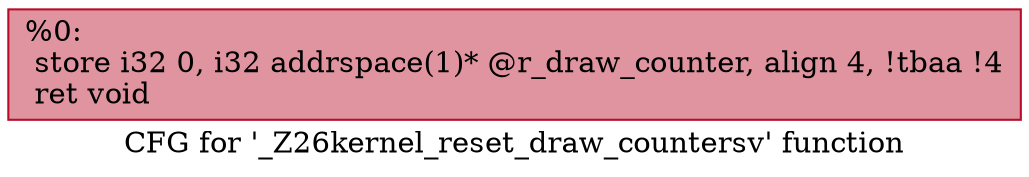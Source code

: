 digraph "CFG for '_Z26kernel_reset_draw_countersv' function" {
	label="CFG for '_Z26kernel_reset_draw_countersv' function";

	Node0x4d485c0 [shape=record,color="#b70d28ff", style=filled, fillcolor="#b70d2870",label="{%0:\l  store i32 0, i32 addrspace(1)* @r_draw_counter, align 4, !tbaa !4\l  ret void\l}"];
}
